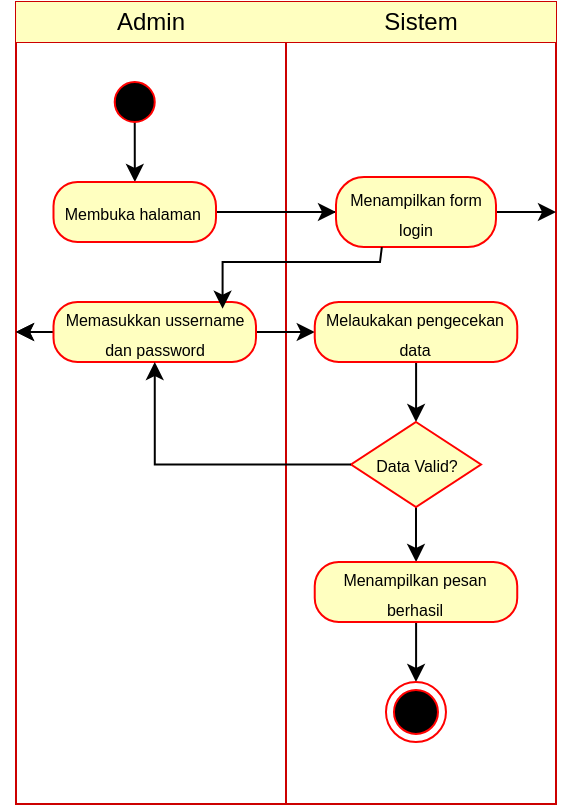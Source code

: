 <mxfile version="26.0.14">
  <diagram name="Halaman-1" id="MqKGEIth5LKYdhh4DC1I">
    <mxGraphModel dx="656" dy="348" grid="1" gridSize="10" guides="1" tooltips="1" connect="1" arrows="1" fold="1" page="1" pageScale="1" pageWidth="827" pageHeight="1169" math="0" shadow="0">
      <root>
        <mxCell id="0" />
        <mxCell id="1" parent="0" />
        <mxCell id="cGdt6X82NRQ2e_tPWnpX-28" value="" style="shape=table;startSize=0;container=1;collapsible=0;childLayout=tableLayout;strokeColor=#CC0000;movable=0;resizable=0;rotatable=0;deletable=0;editable=0;locked=1;connectable=0;" parent="1" vertex="1">
          <mxGeometry x="300" y="120" width="270" height="401" as="geometry" />
        </mxCell>
        <mxCell id="cGdt6X82NRQ2e_tPWnpX-29" value="" style="shape=tableRow;horizontal=0;startSize=0;swimlaneHead=0;swimlaneBody=0;strokeColor=inherit;top=0;left=0;bottom=0;right=0;collapsible=0;dropTarget=0;fillColor=none;points=[[0,0.5],[1,0.5]];portConstraint=eastwest;movable=0;resizable=0;rotatable=0;deletable=0;editable=0;locked=1;connectable=0;" parent="cGdt6X82NRQ2e_tPWnpX-28" vertex="1">
          <mxGeometry width="270" height="20" as="geometry" />
        </mxCell>
        <mxCell id="cGdt6X82NRQ2e_tPWnpX-30" value="Admin" style="shape=partialRectangle;html=1;whiteSpace=wrap;connectable=0;strokeColor=inherit;overflow=hidden;fillColor=#FFFFC0;top=0;left=0;bottom=0;right=0;pointerEvents=1;movable=0;resizable=0;rotatable=0;deletable=0;editable=0;locked=1;" parent="cGdt6X82NRQ2e_tPWnpX-29" vertex="1">
          <mxGeometry width="135" height="20" as="geometry">
            <mxRectangle width="135" height="20" as="alternateBounds" />
          </mxGeometry>
        </mxCell>
        <mxCell id="cGdt6X82NRQ2e_tPWnpX-31" value="Sistem" style="shape=partialRectangle;html=1;whiteSpace=wrap;connectable=0;strokeColor=#FF1220;overflow=hidden;fillColor=#FFFFC0;top=0;left=0;bottom=0;right=0;pointerEvents=1;movable=0;resizable=0;rotatable=0;deletable=0;editable=0;locked=1;" parent="cGdt6X82NRQ2e_tPWnpX-29" vertex="1">
          <mxGeometry x="135" width="135" height="20" as="geometry">
            <mxRectangle width="135" height="20" as="alternateBounds" />
          </mxGeometry>
        </mxCell>
        <mxCell id="cGdt6X82NRQ2e_tPWnpX-32" value="" style="shape=tableRow;horizontal=0;startSize=0;swimlaneHead=0;swimlaneBody=0;strokeColor=inherit;top=0;left=0;bottom=0;right=0;collapsible=0;dropTarget=0;fillColor=none;points=[[0,0.5],[1,0.5]];portConstraint=eastwest;movable=0;resizable=0;rotatable=0;deletable=0;editable=0;locked=1;connectable=0;" parent="cGdt6X82NRQ2e_tPWnpX-28" vertex="1">
          <mxGeometry y="20" width="270" height="381" as="geometry" />
        </mxCell>
        <mxCell id="cGdt6X82NRQ2e_tPWnpX-33" value="" style="shape=partialRectangle;html=1;whiteSpace=wrap;connectable=0;strokeColor=inherit;overflow=hidden;fillColor=none;top=0;left=0;bottom=0;right=0;pointerEvents=1;movable=0;resizable=0;rotatable=0;deletable=0;editable=0;locked=1;" parent="cGdt6X82NRQ2e_tPWnpX-32" vertex="1">
          <mxGeometry width="135" height="381" as="geometry">
            <mxRectangle width="135" height="381" as="alternateBounds" />
          </mxGeometry>
        </mxCell>
        <mxCell id="cGdt6X82NRQ2e_tPWnpX-34" value="" style="shape=partialRectangle;html=1;whiteSpace=wrap;connectable=0;strokeColor=inherit;overflow=hidden;fillColor=none;top=0;left=0;bottom=0;right=0;pointerEvents=1;movable=0;resizable=0;rotatable=0;deletable=0;editable=0;locked=1;" parent="cGdt6X82NRQ2e_tPWnpX-32" vertex="1">
          <mxGeometry x="135" width="135" height="381" as="geometry">
            <mxRectangle width="135" height="381" as="alternateBounds" />
          </mxGeometry>
        </mxCell>
        <mxCell id="cGdt6X82NRQ2e_tPWnpX-43" value="" style="whiteSpace=wrap;html=1;fillColor=#ffffc0;strokeColor=#ff0000;fontColor=#000000;rounded=1;arcSize=40;" parent="cGdt6X82NRQ2e_tPWnpX-32" vertex="1">
          <mxGeometry x="270" height="381" as="geometry">
            <mxRectangle width="NaN" height="381" as="alternateBounds" />
          </mxGeometry>
        </mxCell>
        <mxCell id="cGdt6X82NRQ2e_tPWnpX-49" value="" style="whiteSpace=wrap;html=1;fillColor=#ffffc0;strokeColor=#ff0000;fontColor=#000000;rounded=1;arcSize=40;" parent="cGdt6X82NRQ2e_tPWnpX-32" vertex="1">
          <mxGeometry height="381" as="geometry">
            <mxRectangle width="NaN" height="381" as="alternateBounds" />
          </mxGeometry>
        </mxCell>
        <mxCell id="cGdt6X82NRQ2e_tPWnpX-51" value="" style="whiteSpace=wrap;html=1;fillColor=#ffffc0;strokeColor=#ff0000;fontColor=#000000;rounded=1;arcSize=40;" parent="cGdt6X82NRQ2e_tPWnpX-32" vertex="1">
          <mxGeometry height="381" as="geometry">
            <mxRectangle width="NaN" height="381" as="alternateBounds" />
          </mxGeometry>
        </mxCell>
        <mxCell id="cGdt6X82NRQ2e_tPWnpX-55" value="" style="rhombus;whiteSpace=wrap;html=1;fillColor=#ffffc0;strokeColor=#ff0000;fontColor=#000000;rounded=1;arcSize=40;" parent="cGdt6X82NRQ2e_tPWnpX-32" vertex="1">
          <mxGeometry height="381" as="geometry">
            <mxRectangle width="NaN" height="381" as="alternateBounds" />
          </mxGeometry>
        </mxCell>
        <mxCell id="cGdt6X82NRQ2e_tPWnpX-57" value="" style="rhombus;whiteSpace=wrap;html=1;fillColor=#ffffc0;strokeColor=#ff0000;fontColor=#000000;rounded=1;arcSize=40;" parent="cGdt6X82NRQ2e_tPWnpX-32" vertex="1">
          <mxGeometry height="381" as="geometry">
            <mxRectangle width="NaN" height="381" as="alternateBounds" />
          </mxGeometry>
        </mxCell>
        <mxCell id="cGdt6X82NRQ2e_tPWnpX-59" value="" style="rhombus;whiteSpace=wrap;html=1;fillColor=#ffffc0;strokeColor=#ff0000;fontColor=#000000;rounded=1;arcSize=40;" parent="cGdt6X82NRQ2e_tPWnpX-32" vertex="1">
          <mxGeometry height="381" as="geometry">
            <mxRectangle width="NaN" height="381" as="alternateBounds" />
          </mxGeometry>
        </mxCell>
        <mxCell id="cGdt6X82NRQ2e_tPWnpX-42" value="" style="edgeStyle=orthogonalEdgeStyle;rounded=0;orthogonalLoop=1;jettySize=auto;html=1;movable=0;resizable=0;rotatable=0;deletable=0;editable=0;locked=1;connectable=0;" parent="1" source="cGdt6X82NRQ2e_tPWnpX-37" target="cGdt6X82NRQ2e_tPWnpX-40" edge="1">
          <mxGeometry relative="1" as="geometry" />
        </mxCell>
        <mxCell id="cGdt6X82NRQ2e_tPWnpX-37" value="" style="ellipse;whiteSpace=wrap;html=1;fillColor=#000000;strokeColor=#ff0000;movable=0;resizable=0;rotatable=0;deletable=0;editable=0;locked=1;connectable=0;" parent="1" vertex="1">
          <mxGeometry x="349.37" y="160" width="20" height="20" as="geometry" />
        </mxCell>
        <mxCell id="cGdt6X82NRQ2e_tPWnpX-44" value="" style="edgeStyle=orthogonalEdgeStyle;rounded=0;orthogonalLoop=1;jettySize=auto;html=1;" parent="1" source="cGdt6X82NRQ2e_tPWnpX-40" target="cGdt6X82NRQ2e_tPWnpX-43" edge="1">
          <mxGeometry relative="1" as="geometry" />
        </mxCell>
        <mxCell id="cGdt6X82NRQ2e_tPWnpX-46" value="" style="edgeStyle=orthogonalEdgeStyle;rounded=0;orthogonalLoop=1;jettySize=auto;html=1;movable=0;resizable=0;rotatable=0;deletable=0;editable=0;locked=1;connectable=0;" parent="1" source="cGdt6X82NRQ2e_tPWnpX-40" target="cGdt6X82NRQ2e_tPWnpX-45" edge="1">
          <mxGeometry relative="1" as="geometry" />
        </mxCell>
        <mxCell id="cGdt6X82NRQ2e_tPWnpX-40" value="&lt;font style=&quot;font-size: 8px;&quot;&gt;Membuka halaman&amp;nbsp;&lt;/font&gt;" style="rounded=1;whiteSpace=wrap;html=1;arcSize=40;fontColor=#000000;fillColor=#ffffc0;strokeColor=#ff0000;movable=1;resizable=1;rotatable=1;deletable=1;editable=1;locked=0;connectable=1;" parent="1" vertex="1">
          <mxGeometry x="318.75" y="210" width="81.25" height="30" as="geometry" />
        </mxCell>
        <mxCell id="cGdt6X82NRQ2e_tPWnpX-45" value="&lt;font style=&quot;font-size: 8px;&quot;&gt;Menampilkan form login&lt;/font&gt;" style="rounded=1;whiteSpace=wrap;html=1;arcSize=40;fontColor=#000000;fillColor=#ffffc0;strokeColor=#ff0000;movable=0;resizable=0;rotatable=0;deletable=0;editable=0;locked=1;connectable=0;" parent="1" vertex="1">
          <mxGeometry x="460" y="207.5" width="80" height="35" as="geometry" />
        </mxCell>
        <mxCell id="cGdt6X82NRQ2e_tPWnpX-50" value="" style="edgeStyle=orthogonalEdgeStyle;rounded=0;orthogonalLoop=1;jettySize=auto;html=1;" parent="1" source="cGdt6X82NRQ2e_tPWnpX-47" target="cGdt6X82NRQ2e_tPWnpX-49" edge="1">
          <mxGeometry relative="1" as="geometry" />
        </mxCell>
        <mxCell id="cGdt6X82NRQ2e_tPWnpX-52" value="" style="edgeStyle=orthogonalEdgeStyle;rounded=0;orthogonalLoop=1;jettySize=auto;html=1;" parent="1" source="cGdt6X82NRQ2e_tPWnpX-47" target="cGdt6X82NRQ2e_tPWnpX-51" edge="1">
          <mxGeometry relative="1" as="geometry" />
        </mxCell>
        <mxCell id="cGdt6X82NRQ2e_tPWnpX-54" value="" style="edgeStyle=orthogonalEdgeStyle;rounded=0;orthogonalLoop=1;jettySize=auto;html=1;movable=0;resizable=0;rotatable=0;deletable=0;editable=0;locked=1;connectable=0;" parent="1" source="cGdt6X82NRQ2e_tPWnpX-47" target="cGdt6X82NRQ2e_tPWnpX-53" edge="1">
          <mxGeometry relative="1" as="geometry" />
        </mxCell>
        <mxCell id="cGdt6X82NRQ2e_tPWnpX-47" value="&lt;span style=&quot;background-color: transparent; color: light-dark(rgb(0, 0, 0), rgb(237, 237, 237)); font-size: 8px;&quot;&gt;Memasukkan ussername dan password&lt;/span&gt;" style="rounded=1;whiteSpace=wrap;html=1;arcSize=40;fontColor=#000000;fillColor=#ffffc0;strokeColor=#ff0000;movable=0;resizable=0;rotatable=0;deletable=0;editable=0;locked=1;connectable=0;" parent="1" vertex="1">
          <mxGeometry x="318.75" y="270" width="101.25" height="30" as="geometry" />
        </mxCell>
        <mxCell id="cGdt6X82NRQ2e_tPWnpX-48" value="" style="edgeStyle=orthogonalEdgeStyle;rounded=0;orthogonalLoop=1;jettySize=auto;html=1;entryX=0.835;entryY=0.112;entryDx=0;entryDy=0;entryPerimeter=0;movable=0;resizable=0;rotatable=0;deletable=0;editable=0;locked=1;connectable=0;" parent="1" target="cGdt6X82NRQ2e_tPWnpX-47" edge="1">
          <mxGeometry relative="1" as="geometry">
            <mxPoint x="482.93" y="242.52" as="sourcePoint" />
            <mxPoint x="414.04" y="274.5" as="targetPoint" />
            <Array as="points">
              <mxPoint x="482" y="242" />
              <mxPoint x="482" y="250" />
              <mxPoint x="386" y="250" />
            </Array>
          </mxGeometry>
        </mxCell>
        <mxCell id="cGdt6X82NRQ2e_tPWnpX-65" value="" style="edgeStyle=orthogonalEdgeStyle;rounded=0;orthogonalLoop=1;jettySize=auto;html=1;movable=0;resizable=0;rotatable=0;deletable=0;editable=0;locked=1;connectable=0;" parent="1" source="cGdt6X82NRQ2e_tPWnpX-53" target="cGdt6X82NRQ2e_tPWnpX-64" edge="1">
          <mxGeometry relative="1" as="geometry" />
        </mxCell>
        <mxCell id="cGdt6X82NRQ2e_tPWnpX-53" value="&lt;span style=&quot;background-color: transparent; color: light-dark(rgb(0, 0, 0), rgb(237, 237, 237)); font-size: 8px;&quot;&gt;Melaukakan pengecekan data&lt;/span&gt;" style="rounded=1;whiteSpace=wrap;html=1;arcSize=40;fontColor=#000000;fillColor=#ffffc0;strokeColor=#ff0000;movable=0;resizable=0;rotatable=0;deletable=0;editable=0;locked=1;connectable=0;" parent="1" vertex="1">
          <mxGeometry x="449.38" y="270" width="101.25" height="30" as="geometry" />
        </mxCell>
        <mxCell id="cGdt6X82NRQ2e_tPWnpX-69" value="" style="edgeStyle=orthogonalEdgeStyle;rounded=0;orthogonalLoop=1;jettySize=auto;html=1;movable=0;resizable=0;rotatable=0;deletable=0;editable=0;locked=1;connectable=0;" parent="1" source="cGdt6X82NRQ2e_tPWnpX-64" target="cGdt6X82NRQ2e_tPWnpX-68" edge="1">
          <mxGeometry relative="1" as="geometry" />
        </mxCell>
        <mxCell id="cGdt6X82NRQ2e_tPWnpX-64" value="&lt;font style=&quot;font-size: 8px;&quot;&gt;Data Valid?&lt;/font&gt;" style="rhombus;whiteSpace=wrap;html=1;fillColor=#ffffc0;strokeColor=#ff0000;fontColor=#000000;rounded=0;arcSize=40;movable=0;resizable=0;rotatable=0;deletable=0;editable=0;locked=1;connectable=0;" parent="1" vertex="1">
          <mxGeometry x="467.51" y="330" width="64.99" height="42.5" as="geometry" />
        </mxCell>
        <mxCell id="cGdt6X82NRQ2e_tPWnpX-67" value="" style="edgeStyle=orthogonalEdgeStyle;rounded=0;orthogonalLoop=1;jettySize=auto;html=1;entryX=0.5;entryY=1;entryDx=0;entryDy=0;exitX=0;exitY=0.5;exitDx=0;exitDy=0;movable=0;resizable=0;rotatable=0;deletable=0;editable=0;locked=1;connectable=0;" parent="1" source="cGdt6X82NRQ2e_tPWnpX-64" target="cGdt6X82NRQ2e_tPWnpX-47" edge="1">
          <mxGeometry relative="1" as="geometry">
            <mxPoint x="459.99" y="363.13" as="sourcePoint" />
            <mxPoint x="332.485" y="311.88" as="targetPoint" />
            <Array as="points">
              <mxPoint x="369" y="351" />
            </Array>
          </mxGeometry>
        </mxCell>
        <mxCell id="cGdt6X82NRQ2e_tPWnpX-72" value="" style="edgeStyle=orthogonalEdgeStyle;rounded=0;orthogonalLoop=1;jettySize=auto;html=1;movable=0;resizable=0;rotatable=0;deletable=0;editable=0;locked=1;connectable=0;" parent="1" source="cGdt6X82NRQ2e_tPWnpX-68" target="cGdt6X82NRQ2e_tPWnpX-70" edge="1">
          <mxGeometry relative="1" as="geometry" />
        </mxCell>
        <mxCell id="cGdt6X82NRQ2e_tPWnpX-68" value="&lt;span style=&quot;background-color: transparent; color: light-dark(rgb(0, 0, 0), rgb(237, 237, 237)); font-size: 8px;&quot;&gt;Menampilkan pesan berhasil&lt;/span&gt;" style="rounded=1;whiteSpace=wrap;html=1;arcSize=40;fontColor=#000000;fillColor=#ffffc0;strokeColor=#ff0000;movable=0;resizable=0;rotatable=0;deletable=0;editable=0;locked=1;connectable=0;" parent="1" vertex="1">
          <mxGeometry x="449.37" y="400" width="101.25" height="30" as="geometry" />
        </mxCell>
        <mxCell id="cGdt6X82NRQ2e_tPWnpX-70" value="" style="ellipse;html=1;shape=endState;fillColor=#000000;strokeColor=#ff0000;movable=0;resizable=0;rotatable=0;deletable=0;editable=0;locked=1;connectable=0;" parent="1" vertex="1">
          <mxGeometry x="484.99" y="460" width="30" height="30" as="geometry" />
        </mxCell>
      </root>
    </mxGraphModel>
  </diagram>
</mxfile>
